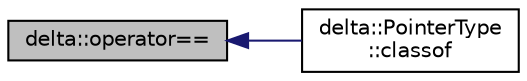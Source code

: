 digraph "delta::operator=="
{
  edge [fontname="Helvetica",fontsize="10",labelfontname="Helvetica",labelfontsize="10"];
  node [fontname="Helvetica",fontsize="10",shape=record];
  rankdir="LR";
  Node98 [label="delta::operator==",height=0.2,width=0.4,color="black", fillcolor="grey75", style="filled", fontcolor="black"];
  Node98 -> Node99 [dir="back",color="midnightblue",fontsize="10",style="solid",fontname="Helvetica"];
  Node99 [label="delta::PointerType\l::classof",height=0.2,width=0.4,color="black", fillcolor="white", style="filled",URL="$classdelta_1_1_pointer_type.html#a1ba1f19b527e4dbb80853eefd1a3f729"];
}
